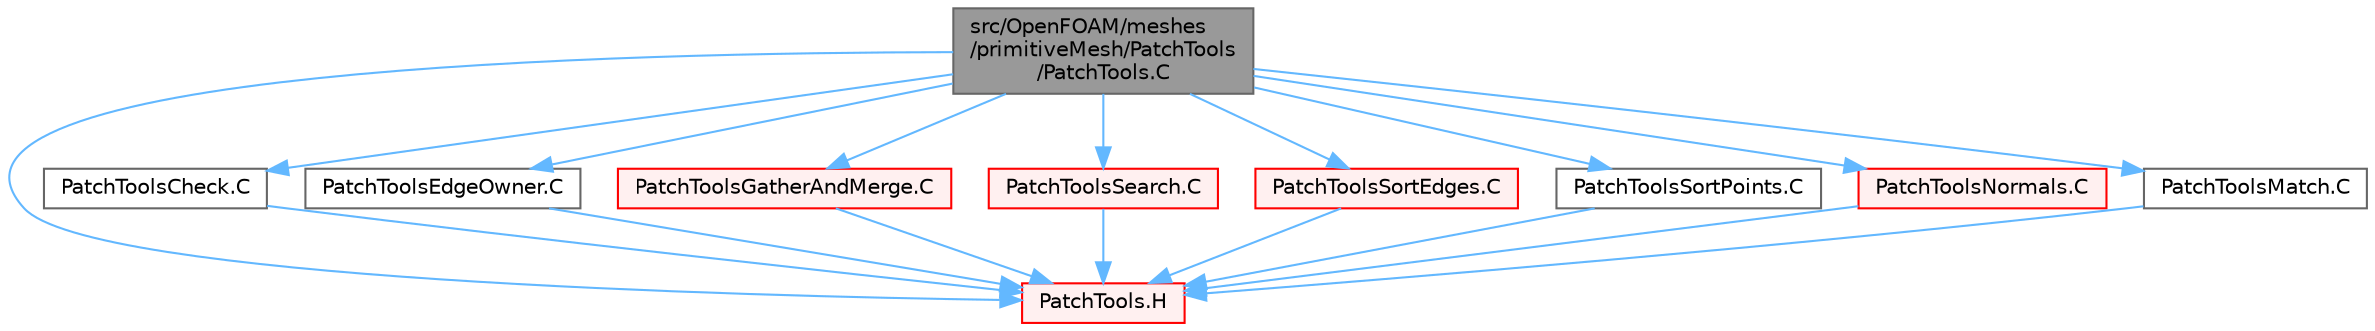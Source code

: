 digraph "src/OpenFOAM/meshes/primitiveMesh/PatchTools/PatchTools.C"
{
 // LATEX_PDF_SIZE
  bgcolor="transparent";
  edge [fontname=Helvetica,fontsize=10,labelfontname=Helvetica,labelfontsize=10];
  node [fontname=Helvetica,fontsize=10,shape=box,height=0.2,width=0.4];
  Node1 [id="Node000001",label="src/OpenFOAM/meshes\l/primitiveMesh/PatchTools\l/PatchTools.C",height=0.2,width=0.4,color="gray40", fillcolor="grey60", style="filled", fontcolor="black",tooltip=" "];
  Node1 -> Node2 [id="edge1_Node000001_Node000002",color="steelblue1",style="solid",tooltip=" "];
  Node2 [id="Node000002",label="PatchTools.H",height=0.2,width=0.4,color="red", fillcolor="#FFF0F0", style="filled",URL="$PatchTools_8H.html",tooltip=" "];
  Node1 -> Node223 [id="edge2_Node000001_Node000223",color="steelblue1",style="solid",tooltip=" "];
  Node223 [id="Node000223",label="PatchToolsCheck.C",height=0.2,width=0.4,color="grey40", fillcolor="white", style="filled",URL="$PatchToolsCheck_8C.html",tooltip=" "];
  Node223 -> Node2 [id="edge3_Node000223_Node000002",color="steelblue1",style="solid",tooltip=" "];
  Node1 -> Node224 [id="edge4_Node000001_Node000224",color="steelblue1",style="solid",tooltip=" "];
  Node224 [id="Node000224",label="PatchToolsEdgeOwner.C",height=0.2,width=0.4,color="grey40", fillcolor="white", style="filled",URL="$PatchToolsEdgeOwner_8C.html",tooltip=" "];
  Node224 -> Node2 [id="edge5_Node000224_Node000002",color="steelblue1",style="solid",tooltip=" "];
  Node1 -> Node225 [id="edge6_Node000001_Node000225",color="steelblue1",style="solid",tooltip=" "];
  Node225 [id="Node000225",label="PatchToolsGatherAndMerge.C",height=0.2,width=0.4,color="red", fillcolor="#FFF0F0", style="filled",URL="$PatchToolsGatherAndMerge_8C.html",tooltip=" "];
  Node225 -> Node2 [id="edge7_Node000225_Node000002",color="steelblue1",style="solid",tooltip=" "];
  Node1 -> Node293 [id="edge8_Node000001_Node000293",color="steelblue1",style="solid",tooltip=" "];
  Node293 [id="Node000293",label="PatchToolsSearch.C",height=0.2,width=0.4,color="red", fillcolor="#FFF0F0", style="filled",URL="$PatchToolsSearch_8C.html",tooltip="Searching and marking zones of the patch."];
  Node293 -> Node2 [id="edge9_Node000293_Node000002",color="steelblue1",style="solid",tooltip=" "];
  Node1 -> Node294 [id="edge10_Node000001_Node000294",color="steelblue1",style="solid",tooltip=" "];
  Node294 [id="Node000294",label="PatchToolsSortEdges.C",height=0.2,width=0.4,color="red", fillcolor="#FFF0F0", style="filled",URL="$PatchToolsSortEdges_8C.html",tooltip=" "];
  Node294 -> Node2 [id="edge11_Node000294_Node000002",color="steelblue1",style="solid",tooltip=" "];
  Node1 -> Node298 [id="edge12_Node000001_Node000298",color="steelblue1",style="solid",tooltip=" "];
  Node298 [id="Node000298",label="PatchToolsSortPoints.C",height=0.2,width=0.4,color="grey40", fillcolor="white", style="filled",URL="$PatchToolsSortPoints_8C.html",tooltip=" "];
  Node298 -> Node2 [id="edge13_Node000298_Node000002",color="steelblue1",style="solid",tooltip=" "];
  Node1 -> Node299 [id="edge14_Node000001_Node000299",color="steelblue1",style="solid",tooltip=" "];
  Node299 [id="Node000299",label="PatchToolsNormals.C",height=0.2,width=0.4,color="red", fillcolor="#FFF0F0", style="filled",URL="$PatchToolsNormals_8C.html",tooltip=" "];
  Node299 -> Node2 [id="edge15_Node000299_Node000002",color="steelblue1",style="solid",tooltip=" "];
  Node1 -> Node300 [id="edge16_Node000001_Node000300",color="steelblue1",style="solid",tooltip=" "];
  Node300 [id="Node000300",label="PatchToolsMatch.C",height=0.2,width=0.4,color="grey40", fillcolor="white", style="filled",URL="$PatchToolsMatch_8C.html",tooltip=" "];
  Node300 -> Node2 [id="edge17_Node000300_Node000002",color="steelblue1",style="solid",tooltip=" "];
}
